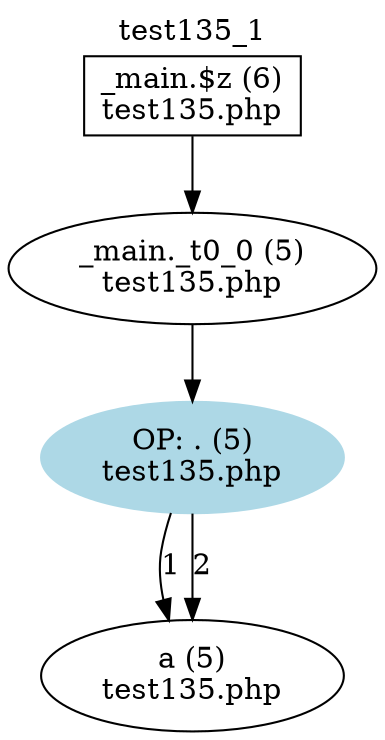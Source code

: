 digraph cfg {
  label="test135_1";
  labelloc=t;
  n1 [shape=box, label="_main.$z (6)\ntest135.php"];
  n2 [shape=ellipse, label="_main._t0_0 (5)\ntest135.php"];
  n3 [shape=ellipse, label="OP: . (5)\ntest135.php",style=filled,color=lightblue];
  n4 [shape=ellipse, label="a (5)\ntest135.php"];
  n1 -> n2;
  n2 -> n3;
  n3 -> n4[label="1"];
  n3 -> n4[label="2"];
}
